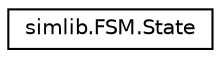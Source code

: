 digraph "Graphical Class Hierarchy"
{
  edge [fontname="Helvetica",fontsize="10",labelfontname="Helvetica",labelfontsize="10"];
  node [fontname="Helvetica",fontsize="10",shape=record];
  rankdir="LR";
  Node0 [label="simlib.FSM.State",height=0.2,width=0.4,color="black", fillcolor="white", style="filled",URL="$classsimlib_1_1_f_s_m_1_1_state.html"];
}
